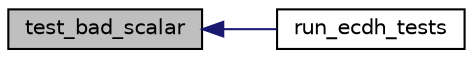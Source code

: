 digraph "test_bad_scalar"
{
  edge [fontname="Helvetica",fontsize="10",labelfontname="Helvetica",labelfontsize="10"];
  node [fontname="Helvetica",fontsize="10",shape=record];
  rankdir="LR";
  Node7 [label="test_bad_scalar",height=0.2,width=0.4,color="black", fillcolor="grey75", style="filled", fontcolor="black"];
  Node7 -> Node8 [dir="back",color="midnightblue",fontsize="10",style="solid",fontname="Helvetica"];
  Node8 [label="run_ecdh_tests",height=0.2,width=0.4,color="black", fillcolor="white", style="filled",URL="$ecdh_2tests__impl_8h.html#aab6cd779f0b87dc8a7afdf4eaf873407"];
}

